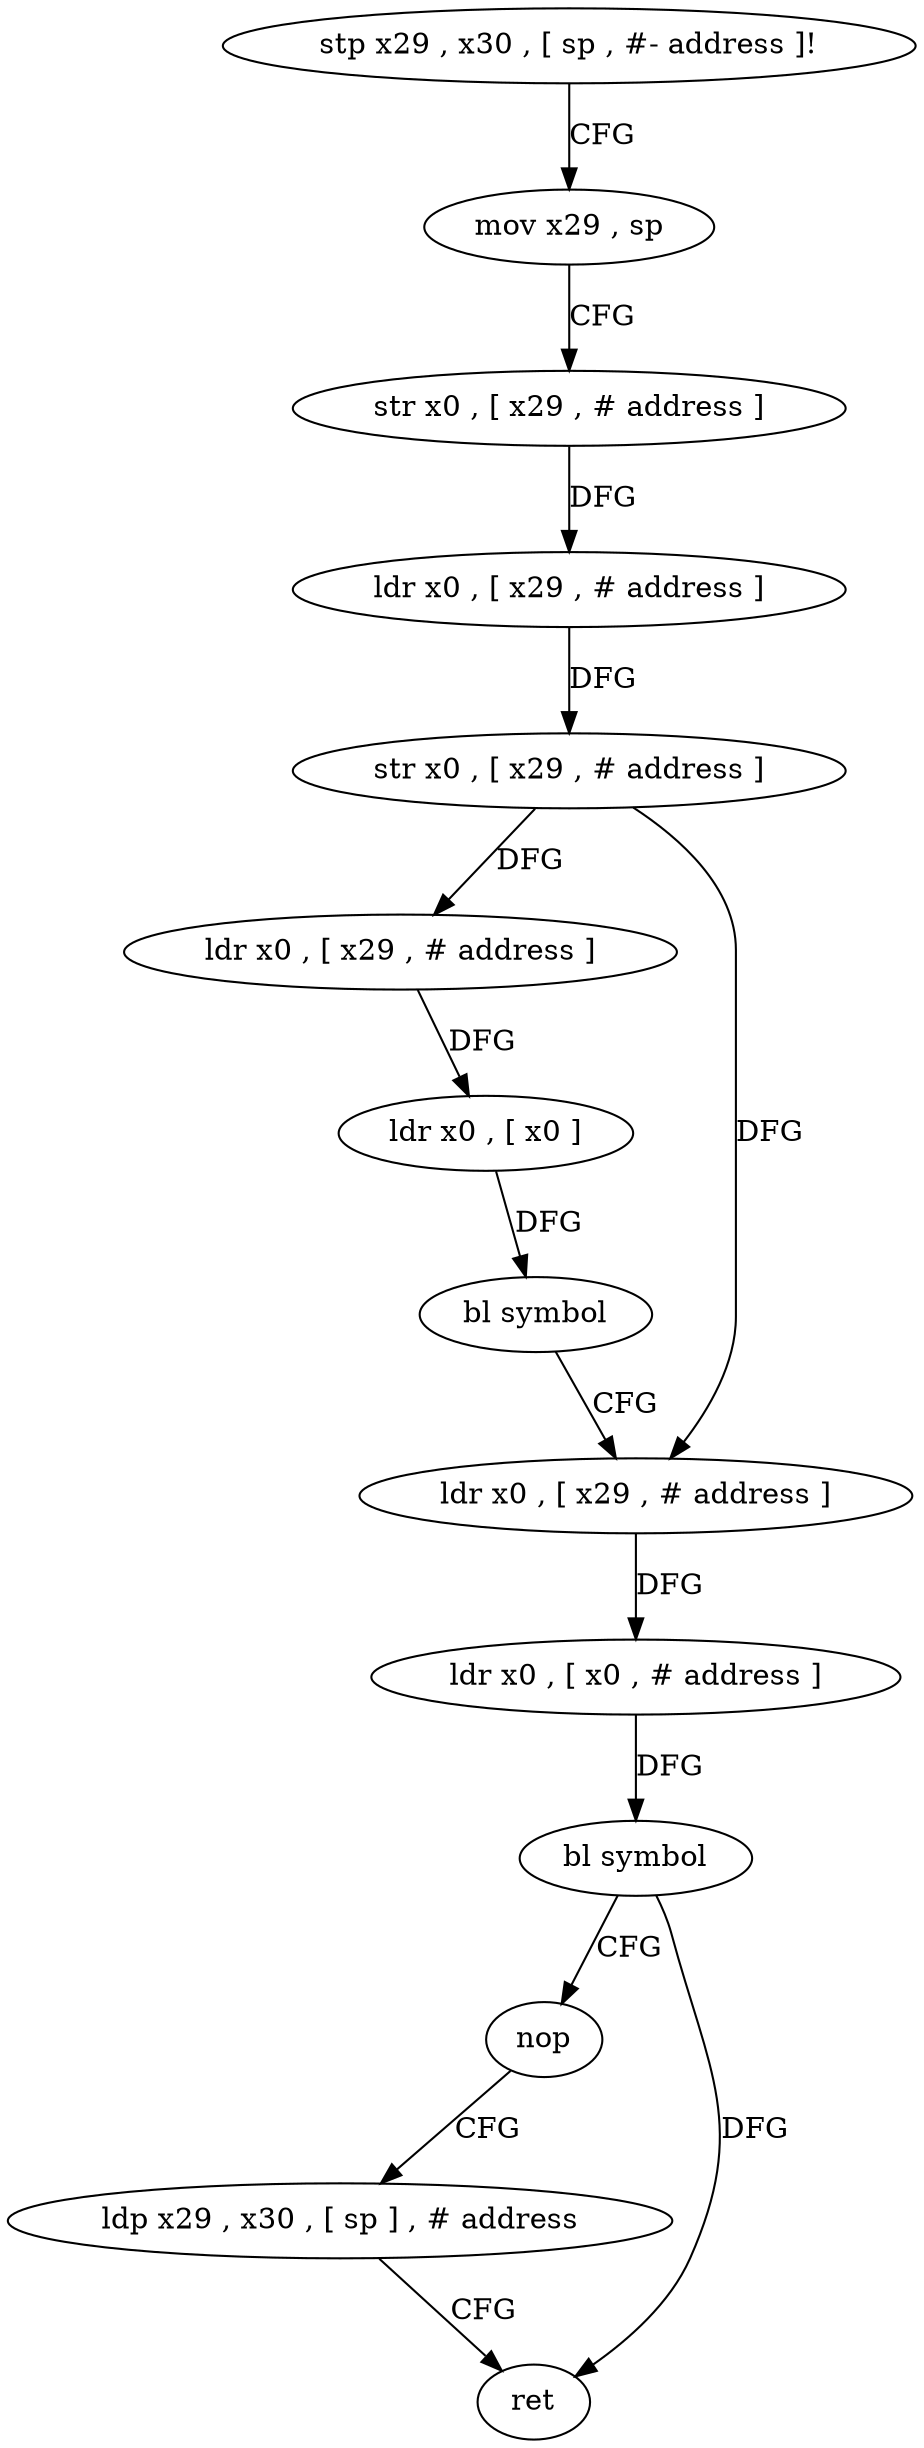 digraph "func" {
"4249348" [label = "stp x29 , x30 , [ sp , #- address ]!" ]
"4249352" [label = "mov x29 , sp" ]
"4249356" [label = "str x0 , [ x29 , # address ]" ]
"4249360" [label = "ldr x0 , [ x29 , # address ]" ]
"4249364" [label = "str x0 , [ x29 , # address ]" ]
"4249368" [label = "ldr x0 , [ x29 , # address ]" ]
"4249372" [label = "ldr x0 , [ x0 ]" ]
"4249376" [label = "bl symbol" ]
"4249380" [label = "ldr x0 , [ x29 , # address ]" ]
"4249384" [label = "ldr x0 , [ x0 , # address ]" ]
"4249388" [label = "bl symbol" ]
"4249392" [label = "nop" ]
"4249396" [label = "ldp x29 , x30 , [ sp ] , # address" ]
"4249400" [label = "ret" ]
"4249348" -> "4249352" [ label = "CFG" ]
"4249352" -> "4249356" [ label = "CFG" ]
"4249356" -> "4249360" [ label = "DFG" ]
"4249360" -> "4249364" [ label = "DFG" ]
"4249364" -> "4249368" [ label = "DFG" ]
"4249364" -> "4249380" [ label = "DFG" ]
"4249368" -> "4249372" [ label = "DFG" ]
"4249372" -> "4249376" [ label = "DFG" ]
"4249376" -> "4249380" [ label = "CFG" ]
"4249380" -> "4249384" [ label = "DFG" ]
"4249384" -> "4249388" [ label = "DFG" ]
"4249388" -> "4249392" [ label = "CFG" ]
"4249388" -> "4249400" [ label = "DFG" ]
"4249392" -> "4249396" [ label = "CFG" ]
"4249396" -> "4249400" [ label = "CFG" ]
}
